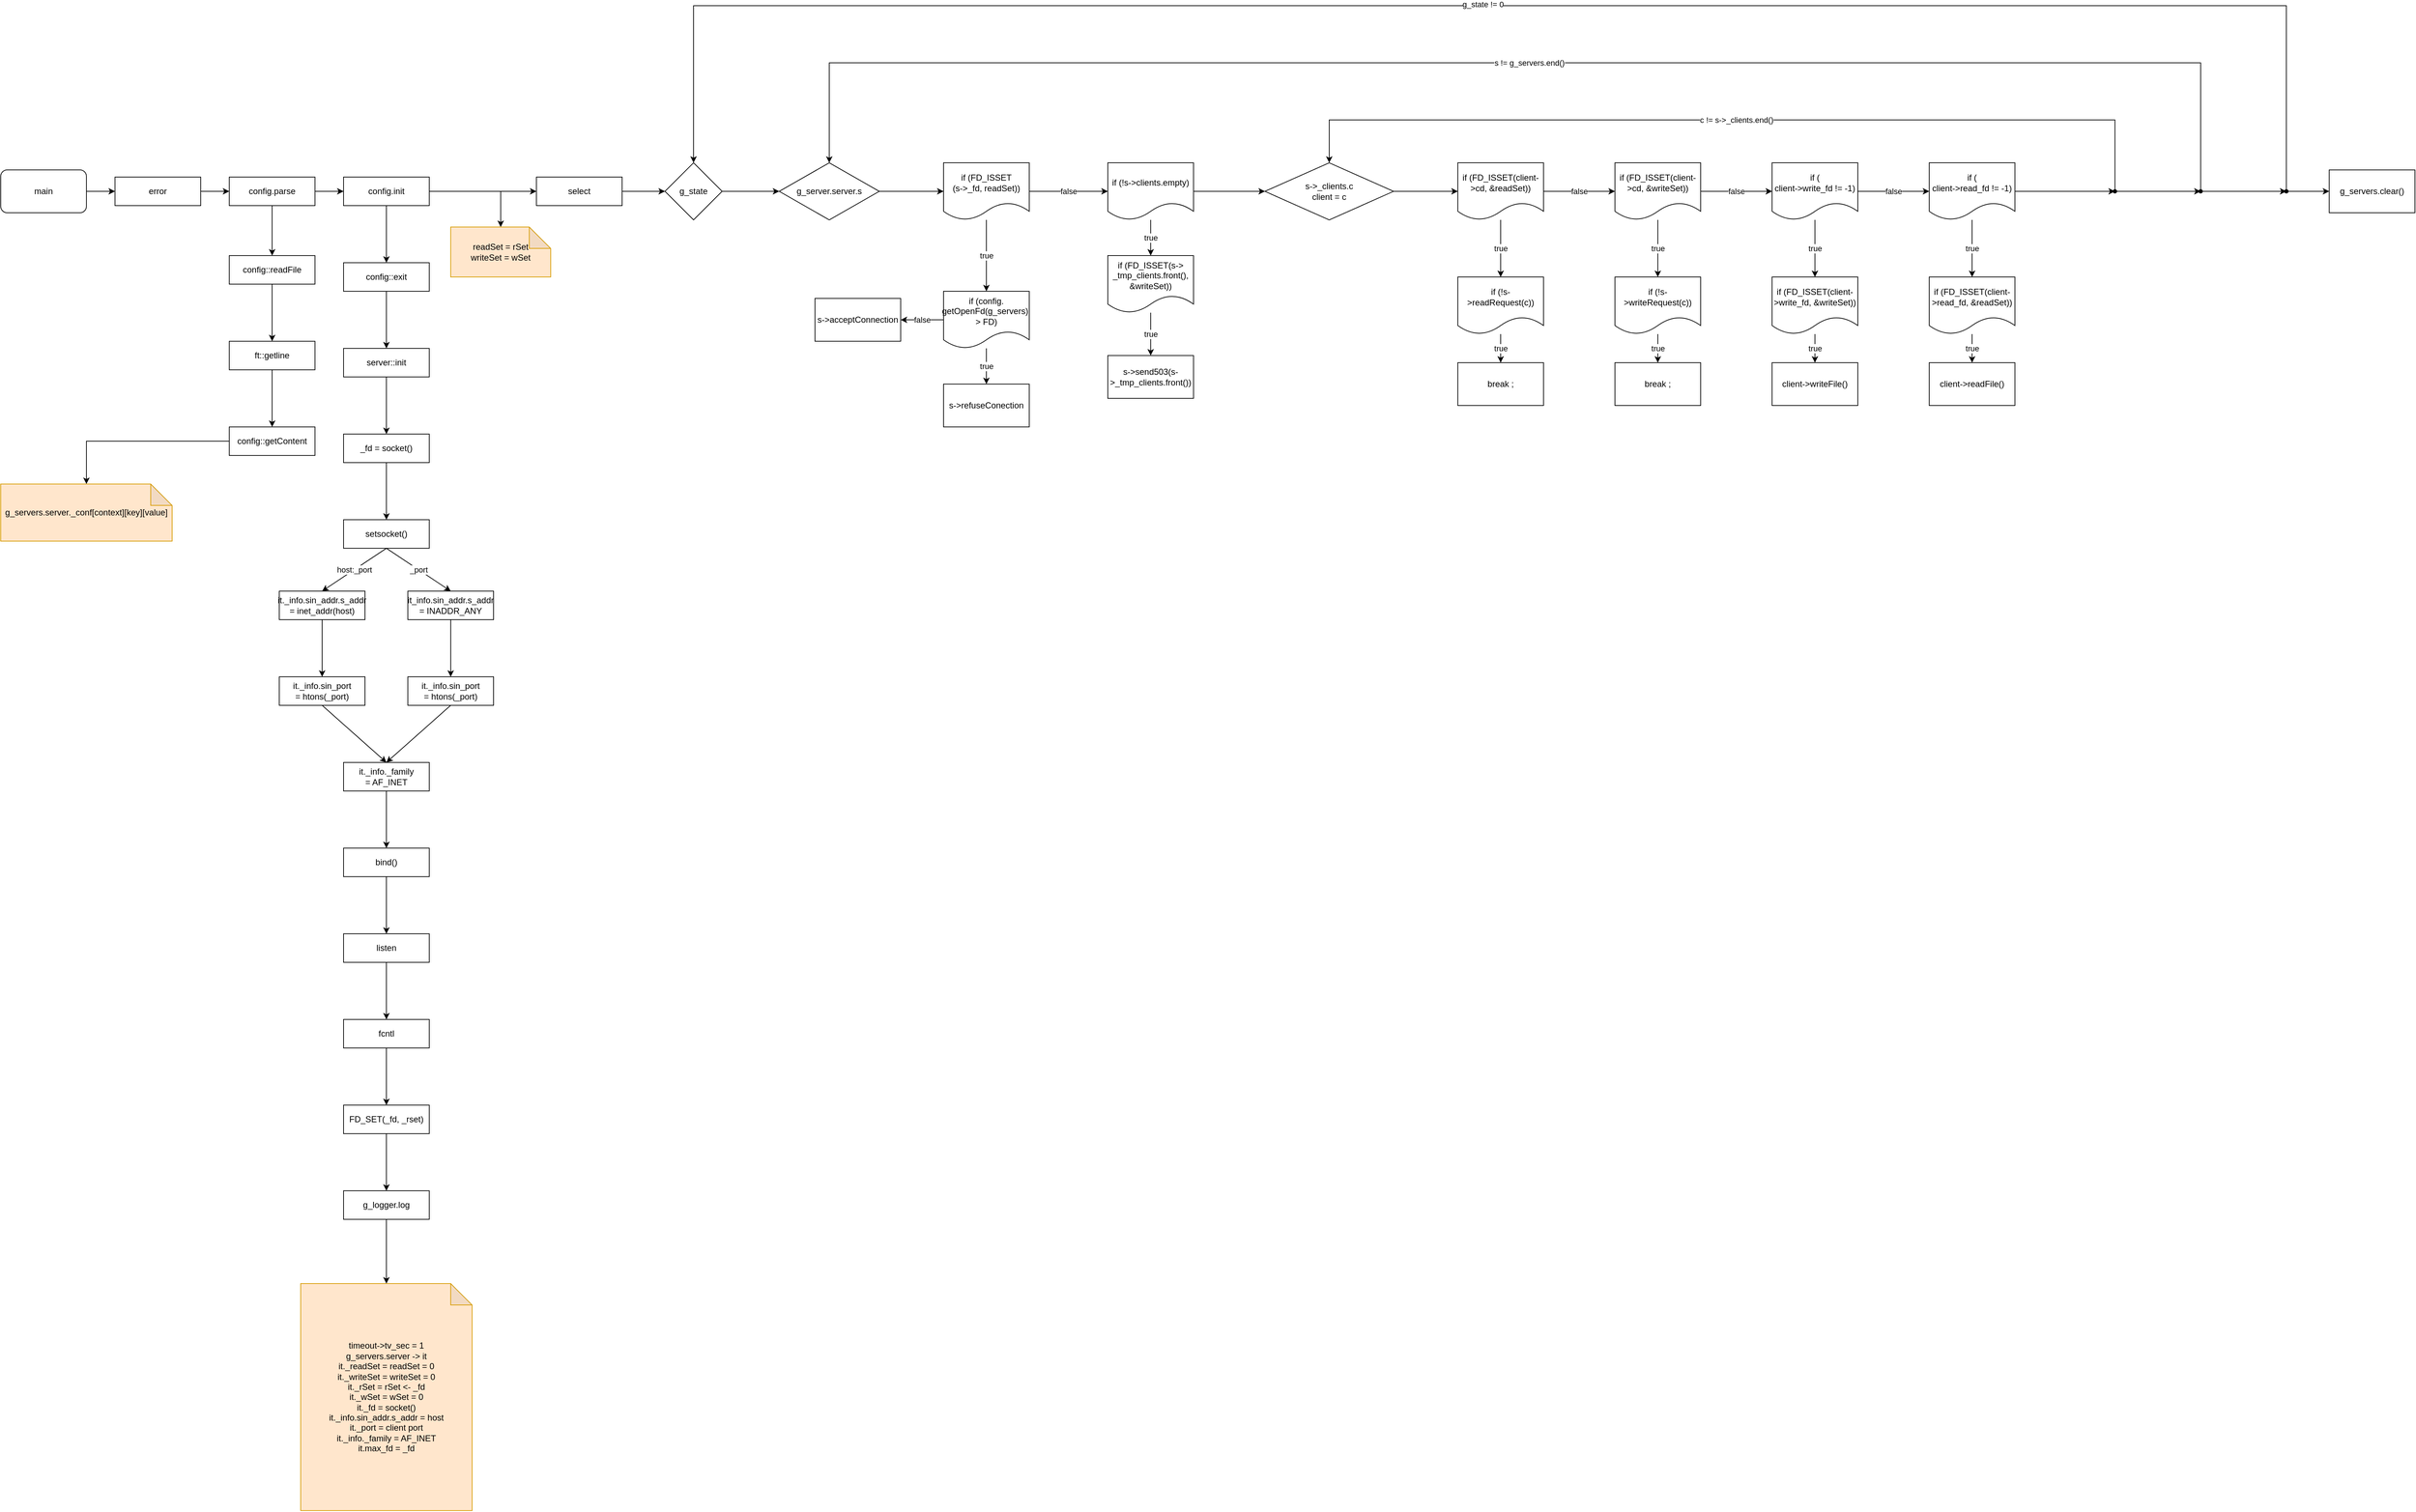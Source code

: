 <mxfile version="14.5.8" type="github">
  <diagram id="C5RBs43oDa-KdzZeNtuy" name="Page-1">
    <mxGraphModel dx="1425" dy="837" grid="1" gridSize="10" guides="1" tooltips="1" connect="1" arrows="1" fold="1" page="1" pageScale="1" pageWidth="10000" pageHeight="10000" math="0" shadow="0">
      <root>
        <mxCell id="WIyWlLk6GJQsqaUBKTNV-0" />
        <mxCell id="WIyWlLk6GJQsqaUBKTNV-1" parent="WIyWlLk6GJQsqaUBKTNV-0" />
        <mxCell id="DyBJ3JbBBXoqkzAA94bN-0" value="" style="edgeStyle=orthogonalEdgeStyle;rounded=0;orthogonalLoop=1;jettySize=auto;html=1;" edge="1" parent="WIyWlLk6GJQsqaUBKTNV-1" source="5pK941UEQAxXF16gNwze-0" target="5pK941UEQAxXF16gNwze-1">
          <mxGeometry relative="1" as="geometry" />
        </mxCell>
        <mxCell id="5pK941UEQAxXF16gNwze-0" value="main" style="rounded=1;whiteSpace=wrap;html=1;" parent="WIyWlLk6GJQsqaUBKTNV-1" vertex="1">
          <mxGeometry x="40" y="350.03" width="120" height="60" as="geometry" />
        </mxCell>
        <mxCell id="DyBJ3JbBBXoqkzAA94bN-2" value="" style="edgeStyle=orthogonalEdgeStyle;rounded=0;orthogonalLoop=1;jettySize=auto;html=1;" edge="1" parent="WIyWlLk6GJQsqaUBKTNV-1" source="5pK941UEQAxXF16gNwze-1" target="DyBJ3JbBBXoqkzAA94bN-1">
          <mxGeometry relative="1" as="geometry" />
        </mxCell>
        <mxCell id="5pK941UEQAxXF16gNwze-1" value="error" style="whiteSpace=wrap;html=1;" parent="WIyWlLk6GJQsqaUBKTNV-1" vertex="1">
          <mxGeometry x="200" y="360.03" width="120" height="40" as="geometry" />
        </mxCell>
        <mxCell id="DyBJ3JbBBXoqkzAA94bN-17" value="" style="edgeStyle=orthogonalEdgeStyle;rounded=0;orthogonalLoop=1;jettySize=auto;html=1;" edge="1" parent="WIyWlLk6GJQsqaUBKTNV-1" source="DyBJ3JbBBXoqkzAA94bN-1" target="DyBJ3JbBBXoqkzAA94bN-16">
          <mxGeometry relative="1" as="geometry" />
        </mxCell>
        <mxCell id="DyBJ3JbBBXoqkzAA94bN-19" value="" style="edgeStyle=orthogonalEdgeStyle;rounded=0;orthogonalLoop=1;jettySize=auto;html=1;" edge="1" parent="WIyWlLk6GJQsqaUBKTNV-1" source="DyBJ3JbBBXoqkzAA94bN-1" target="DyBJ3JbBBXoqkzAA94bN-18">
          <mxGeometry relative="1" as="geometry" />
        </mxCell>
        <mxCell id="DyBJ3JbBBXoqkzAA94bN-1" value="config.parse" style="whiteSpace=wrap;html=1;" vertex="1" parent="WIyWlLk6GJQsqaUBKTNV-1">
          <mxGeometry x="360" y="360.03" width="120" height="40" as="geometry" />
        </mxCell>
        <mxCell id="DyBJ3JbBBXoqkzAA94bN-36" value="" style="edgeStyle=orthogonalEdgeStyle;rounded=0;orthogonalLoop=1;jettySize=auto;html=1;" edge="1" parent="WIyWlLk6GJQsqaUBKTNV-1" source="DyBJ3JbBBXoqkzAA94bN-16" target="DyBJ3JbBBXoqkzAA94bN-35">
          <mxGeometry relative="1" as="geometry" />
        </mxCell>
        <mxCell id="DyBJ3JbBBXoqkzAA94bN-86" value="" style="edgeStyle=orthogonalEdgeStyle;rounded=0;orthogonalLoop=1;jettySize=auto;html=1;" edge="1" parent="WIyWlLk6GJQsqaUBKTNV-1" source="DyBJ3JbBBXoqkzAA94bN-16" target="DyBJ3JbBBXoqkzAA94bN-85">
          <mxGeometry relative="1" as="geometry" />
        </mxCell>
        <mxCell id="DyBJ3JbBBXoqkzAA94bN-89" value="" style="edgeStyle=orthogonalEdgeStyle;rounded=0;orthogonalLoop=1;jettySize=auto;html=1;" edge="1" parent="WIyWlLk6GJQsqaUBKTNV-1" source="DyBJ3JbBBXoqkzAA94bN-16" target="DyBJ3JbBBXoqkzAA94bN-88">
          <mxGeometry relative="1" as="geometry">
            <Array as="points">
              <mxPoint x="740" y="380.03" />
              <mxPoint x="740" y="380.03" />
            </Array>
          </mxGeometry>
        </mxCell>
        <mxCell id="DyBJ3JbBBXoqkzAA94bN-16" value="config.init" style="whiteSpace=wrap;html=1;" vertex="1" parent="WIyWlLk6GJQsqaUBKTNV-1">
          <mxGeometry x="520" y="360.03" width="120" height="40" as="geometry" />
        </mxCell>
        <mxCell id="DyBJ3JbBBXoqkzAA94bN-32" value="" style="edgeStyle=orthogonalEdgeStyle;rounded=0;orthogonalLoop=1;jettySize=auto;html=1;" edge="1" parent="WIyWlLk6GJQsqaUBKTNV-1" source="DyBJ3JbBBXoqkzAA94bN-18" target="DyBJ3JbBBXoqkzAA94bN-31">
          <mxGeometry relative="1" as="geometry" />
        </mxCell>
        <mxCell id="DyBJ3JbBBXoqkzAA94bN-18" value="config::readFile" style="whiteSpace=wrap;html=1;" vertex="1" parent="WIyWlLk6GJQsqaUBKTNV-1">
          <mxGeometry x="360" y="470.03" width="120" height="40" as="geometry" />
        </mxCell>
        <mxCell id="DyBJ3JbBBXoqkzAA94bN-34" value="" style="edgeStyle=orthogonalEdgeStyle;rounded=0;orthogonalLoop=1;jettySize=auto;html=1;" edge="1" parent="WIyWlLk6GJQsqaUBKTNV-1" source="DyBJ3JbBBXoqkzAA94bN-31" target="DyBJ3JbBBXoqkzAA94bN-33">
          <mxGeometry relative="1" as="geometry" />
        </mxCell>
        <mxCell id="DyBJ3JbBBXoqkzAA94bN-31" value="ft::getline" style="whiteSpace=wrap;html=1;" vertex="1" parent="WIyWlLk6GJQsqaUBKTNV-1">
          <mxGeometry x="360" y="590.03" width="120" height="40" as="geometry" />
        </mxCell>
        <mxCell id="DyBJ3JbBBXoqkzAA94bN-44" value="" style="edgeStyle=orthogonalEdgeStyle;rounded=0;orthogonalLoop=1;jettySize=auto;html=1;" edge="1" parent="WIyWlLk6GJQsqaUBKTNV-1" source="DyBJ3JbBBXoqkzAA94bN-33" target="DyBJ3JbBBXoqkzAA94bN-43">
          <mxGeometry relative="1" as="geometry" />
        </mxCell>
        <mxCell id="DyBJ3JbBBXoqkzAA94bN-33" value="config::getContent" style="whiteSpace=wrap;html=1;" vertex="1" parent="WIyWlLk6GJQsqaUBKTNV-1">
          <mxGeometry x="360" y="710.03" width="120" height="40" as="geometry" />
        </mxCell>
        <mxCell id="DyBJ3JbBBXoqkzAA94bN-48" value="" style="edgeStyle=orthogonalEdgeStyle;rounded=0;orthogonalLoop=1;jettySize=auto;html=1;" edge="1" parent="WIyWlLk6GJQsqaUBKTNV-1" source="DyBJ3JbBBXoqkzAA94bN-35" target="DyBJ3JbBBXoqkzAA94bN-47">
          <mxGeometry relative="1" as="geometry" />
        </mxCell>
        <mxCell id="DyBJ3JbBBXoqkzAA94bN-35" value="config::exit" style="whiteSpace=wrap;html=1;" vertex="1" parent="WIyWlLk6GJQsqaUBKTNV-1">
          <mxGeometry x="520" y="480.03" width="120" height="40" as="geometry" />
        </mxCell>
        <mxCell id="DyBJ3JbBBXoqkzAA94bN-43" value="g_servers.server._conf[context][key][value]" style="shape=note;whiteSpace=wrap;html=1;backgroundOutline=1;darkOpacity=0.05;fillColor=#ffe6cc;strokeColor=#d79b00;" vertex="1" parent="WIyWlLk6GJQsqaUBKTNV-1">
          <mxGeometry x="40" y="790.03" width="240" height="80" as="geometry" />
        </mxCell>
        <mxCell id="DyBJ3JbBBXoqkzAA94bN-46" value="timeout-&amp;gt;tv_sec = 1&lt;br&gt;g_servers.server -&amp;gt; it&lt;br&gt;it._readSet = readSet = 0&lt;br&gt;it._writeSet = writeSet = 0&lt;br&gt;it._rSet = rSet &amp;lt;- _fd&lt;br&gt;it._wSet = wSet = 0&lt;br&gt;it._fd = socket()&lt;br&gt;it._info.sin_addr.s_addr = host&lt;br&gt;it._port = client port&lt;br&gt;it._info._family = AF_INET&lt;br&gt;it.max_fd = _fd" style="shape=note;whiteSpace=wrap;html=1;backgroundOutline=1;darkOpacity=0.05;fillColor=#ffe6cc;strokeColor=#d79b00;" vertex="1" parent="WIyWlLk6GJQsqaUBKTNV-1">
          <mxGeometry x="460" y="1910.03" width="240" height="318" as="geometry" />
        </mxCell>
        <mxCell id="DyBJ3JbBBXoqkzAA94bN-50" value="" style="edgeStyle=orthogonalEdgeStyle;rounded=0;orthogonalLoop=1;jettySize=auto;html=1;" edge="1" parent="WIyWlLk6GJQsqaUBKTNV-1" source="DyBJ3JbBBXoqkzAA94bN-47" target="DyBJ3JbBBXoqkzAA94bN-49">
          <mxGeometry relative="1" as="geometry" />
        </mxCell>
        <mxCell id="DyBJ3JbBBXoqkzAA94bN-47" value="server::init" style="whiteSpace=wrap;html=1;" vertex="1" parent="WIyWlLk6GJQsqaUBKTNV-1">
          <mxGeometry x="520" y="600.03" width="120" height="40" as="geometry" />
        </mxCell>
        <mxCell id="DyBJ3JbBBXoqkzAA94bN-52" value="" style="edgeStyle=orthogonalEdgeStyle;rounded=0;orthogonalLoop=1;jettySize=auto;html=1;" edge="1" parent="WIyWlLk6GJQsqaUBKTNV-1" source="DyBJ3JbBBXoqkzAA94bN-49" target="DyBJ3JbBBXoqkzAA94bN-51">
          <mxGeometry relative="1" as="geometry" />
        </mxCell>
        <mxCell id="DyBJ3JbBBXoqkzAA94bN-49" value="_fd = socket()" style="whiteSpace=wrap;html=1;" vertex="1" parent="WIyWlLk6GJQsqaUBKTNV-1">
          <mxGeometry x="520" y="720.03" width="120" height="40" as="geometry" />
        </mxCell>
        <mxCell id="DyBJ3JbBBXoqkzAA94bN-51" value="setsocket()" style="whiteSpace=wrap;html=1;" vertex="1" parent="WIyWlLk6GJQsqaUBKTNV-1">
          <mxGeometry x="520" y="840.03" width="120" height="40" as="geometry" />
        </mxCell>
        <mxCell id="DyBJ3JbBBXoqkzAA94bN-65" value="" style="edgeStyle=orthogonalEdgeStyle;rounded=0;orthogonalLoop=1;jettySize=auto;html=1;" edge="1" parent="WIyWlLk6GJQsqaUBKTNV-1" source="DyBJ3JbBBXoqkzAA94bN-54" target="DyBJ3JbBBXoqkzAA94bN-64">
          <mxGeometry relative="1" as="geometry" />
        </mxCell>
        <mxCell id="DyBJ3JbBBXoqkzAA94bN-54" value="it._info.sin_addr.s_addr&lt;br&gt;= inet_addr(host)" style="whiteSpace=wrap;html=1;" vertex="1" parent="WIyWlLk6GJQsqaUBKTNV-1">
          <mxGeometry x="430" y="940.03" width="120" height="40" as="geometry" />
        </mxCell>
        <mxCell id="DyBJ3JbBBXoqkzAA94bN-67" value="" style="edgeStyle=orthogonalEdgeStyle;rounded=0;orthogonalLoop=1;jettySize=auto;html=1;" edge="1" parent="WIyWlLk6GJQsqaUBKTNV-1" source="DyBJ3JbBBXoqkzAA94bN-58" target="DyBJ3JbBBXoqkzAA94bN-66">
          <mxGeometry relative="1" as="geometry" />
        </mxCell>
        <mxCell id="DyBJ3JbBBXoqkzAA94bN-58" value="it_info.sin_addr.s_addr&lt;br&gt;= INADDR_ANY" style="whiteSpace=wrap;html=1;" vertex="1" parent="WIyWlLk6GJQsqaUBKTNV-1">
          <mxGeometry x="610" y="940.03" width="120" height="40" as="geometry" />
        </mxCell>
        <mxCell id="DyBJ3JbBBXoqkzAA94bN-59" value="" style="endArrow=classic;html=1;entryX=0.5;entryY=0;entryDx=0;entryDy=0;" edge="1" parent="WIyWlLk6GJQsqaUBKTNV-1" target="DyBJ3JbBBXoqkzAA94bN-54">
          <mxGeometry relative="1" as="geometry">
            <mxPoint x="580" y="880.03" as="sourcePoint" />
            <mxPoint x="480" y="780.03" as="targetPoint" />
          </mxGeometry>
        </mxCell>
        <mxCell id="DyBJ3JbBBXoqkzAA94bN-60" value="host:_port" style="edgeLabel;resizable=0;html=1;align=center;verticalAlign=middle;" connectable="0" vertex="1" parent="DyBJ3JbBBXoqkzAA94bN-59">
          <mxGeometry relative="1" as="geometry" />
        </mxCell>
        <mxCell id="DyBJ3JbBBXoqkzAA94bN-61" value="" style="endArrow=classic;html=1;exitX=0.5;exitY=1;exitDx=0;exitDy=0;entryX=0.5;entryY=0;entryDx=0;entryDy=0;" edge="1" parent="WIyWlLk6GJQsqaUBKTNV-1" source="DyBJ3JbBBXoqkzAA94bN-51" target="DyBJ3JbBBXoqkzAA94bN-58">
          <mxGeometry relative="1" as="geometry">
            <mxPoint x="390" y="790.03" as="sourcePoint" />
            <mxPoint x="490" y="790.03" as="targetPoint" />
          </mxGeometry>
        </mxCell>
        <mxCell id="DyBJ3JbBBXoqkzAA94bN-62" value="_port" style="edgeLabel;resizable=0;html=1;align=center;verticalAlign=middle;" connectable="0" vertex="1" parent="DyBJ3JbBBXoqkzAA94bN-61">
          <mxGeometry relative="1" as="geometry" />
        </mxCell>
        <mxCell id="DyBJ3JbBBXoqkzAA94bN-64" value="it._info.sin_port&lt;br&gt;= htons(_port)" style="whiteSpace=wrap;html=1;" vertex="1" parent="WIyWlLk6GJQsqaUBKTNV-1">
          <mxGeometry x="430" y="1060.03" width="120" height="40" as="geometry" />
        </mxCell>
        <mxCell id="DyBJ3JbBBXoqkzAA94bN-66" value="it._info.sin_port&lt;br&gt;= htons(_port)" style="whiteSpace=wrap;html=1;" vertex="1" parent="WIyWlLk6GJQsqaUBKTNV-1">
          <mxGeometry x="610" y="1060.03" width="120" height="40" as="geometry" />
        </mxCell>
        <mxCell id="DyBJ3JbBBXoqkzAA94bN-74" value="" style="edgeStyle=orthogonalEdgeStyle;rounded=0;orthogonalLoop=1;jettySize=auto;html=1;" edge="1" parent="WIyWlLk6GJQsqaUBKTNV-1" source="DyBJ3JbBBXoqkzAA94bN-69" target="DyBJ3JbBBXoqkzAA94bN-73">
          <mxGeometry relative="1" as="geometry" />
        </mxCell>
        <mxCell id="DyBJ3JbBBXoqkzAA94bN-69" value="it._info._family&lt;br&gt;= AF_INET" style="whiteSpace=wrap;html=1;" vertex="1" parent="WIyWlLk6GJQsqaUBKTNV-1">
          <mxGeometry x="520" y="1180.03" width="120" height="40" as="geometry" />
        </mxCell>
        <mxCell id="DyBJ3JbBBXoqkzAA94bN-71" value="" style="endArrow=classic;html=1;exitX=0.5;exitY=1;exitDx=0;exitDy=0;" edge="1" parent="WIyWlLk6GJQsqaUBKTNV-1" source="DyBJ3JbBBXoqkzAA94bN-66" target="DyBJ3JbBBXoqkzAA94bN-69">
          <mxGeometry width="50" height="50" relative="1" as="geometry">
            <mxPoint x="410" y="890.03" as="sourcePoint" />
            <mxPoint x="460" y="840.03" as="targetPoint" />
            <Array as="points">
              <mxPoint x="580" y="1180.03" />
            </Array>
          </mxGeometry>
        </mxCell>
        <mxCell id="DyBJ3JbBBXoqkzAA94bN-72" value="" style="endArrow=classic;html=1;exitX=0.5;exitY=1;exitDx=0;exitDy=0;entryX=0.5;entryY=0;entryDx=0;entryDy=0;" edge="1" parent="WIyWlLk6GJQsqaUBKTNV-1" source="DyBJ3JbBBXoqkzAA94bN-64" target="DyBJ3JbBBXoqkzAA94bN-69">
          <mxGeometry width="50" height="50" relative="1" as="geometry">
            <mxPoint x="420" y="900.03" as="sourcePoint" />
            <mxPoint x="470" y="850.03" as="targetPoint" />
          </mxGeometry>
        </mxCell>
        <mxCell id="DyBJ3JbBBXoqkzAA94bN-76" value="" style="edgeStyle=orthogonalEdgeStyle;rounded=0;orthogonalLoop=1;jettySize=auto;html=1;" edge="1" parent="WIyWlLk6GJQsqaUBKTNV-1" source="DyBJ3JbBBXoqkzAA94bN-73" target="DyBJ3JbBBXoqkzAA94bN-75">
          <mxGeometry relative="1" as="geometry" />
        </mxCell>
        <mxCell id="DyBJ3JbBBXoqkzAA94bN-73" value="bind()" style="whiteSpace=wrap;html=1;" vertex="1" parent="WIyWlLk6GJQsqaUBKTNV-1">
          <mxGeometry x="520" y="1300.03" width="120" height="40" as="geometry" />
        </mxCell>
        <mxCell id="DyBJ3JbBBXoqkzAA94bN-78" value="" style="edgeStyle=orthogonalEdgeStyle;rounded=0;orthogonalLoop=1;jettySize=auto;html=1;" edge="1" parent="WIyWlLk6GJQsqaUBKTNV-1" source="DyBJ3JbBBXoqkzAA94bN-75" target="DyBJ3JbBBXoqkzAA94bN-77">
          <mxGeometry relative="1" as="geometry" />
        </mxCell>
        <mxCell id="DyBJ3JbBBXoqkzAA94bN-75" value="listen" style="whiteSpace=wrap;html=1;" vertex="1" parent="WIyWlLk6GJQsqaUBKTNV-1">
          <mxGeometry x="520" y="1420.03" width="120" height="40" as="geometry" />
        </mxCell>
        <mxCell id="DyBJ3JbBBXoqkzAA94bN-80" value="" style="edgeStyle=orthogonalEdgeStyle;rounded=0;orthogonalLoop=1;jettySize=auto;html=1;" edge="1" parent="WIyWlLk6GJQsqaUBKTNV-1" source="DyBJ3JbBBXoqkzAA94bN-77" target="DyBJ3JbBBXoqkzAA94bN-79">
          <mxGeometry relative="1" as="geometry" />
        </mxCell>
        <mxCell id="DyBJ3JbBBXoqkzAA94bN-77" value="fcntl" style="whiteSpace=wrap;html=1;" vertex="1" parent="WIyWlLk6GJQsqaUBKTNV-1">
          <mxGeometry x="520" y="1540.03" width="120" height="40" as="geometry" />
        </mxCell>
        <mxCell id="DyBJ3JbBBXoqkzAA94bN-82" value="" style="edgeStyle=orthogonalEdgeStyle;rounded=0;orthogonalLoop=1;jettySize=auto;html=1;" edge="1" parent="WIyWlLk6GJQsqaUBKTNV-1" source="DyBJ3JbBBXoqkzAA94bN-79" target="DyBJ3JbBBXoqkzAA94bN-81">
          <mxGeometry relative="1" as="geometry" />
        </mxCell>
        <mxCell id="DyBJ3JbBBXoqkzAA94bN-79" value="FD_SET(_fd, _rset)" style="whiteSpace=wrap;html=1;" vertex="1" parent="WIyWlLk6GJQsqaUBKTNV-1">
          <mxGeometry x="520" y="1660.03" width="120" height="40" as="geometry" />
        </mxCell>
        <mxCell id="DyBJ3JbBBXoqkzAA94bN-83" style="edgeStyle=orthogonalEdgeStyle;rounded=0;orthogonalLoop=1;jettySize=auto;html=1;" edge="1" parent="WIyWlLk6GJQsqaUBKTNV-1" source="DyBJ3JbBBXoqkzAA94bN-81">
          <mxGeometry relative="1" as="geometry">
            <mxPoint x="580" y="1910.03" as="targetPoint" />
          </mxGeometry>
        </mxCell>
        <mxCell id="DyBJ3JbBBXoqkzAA94bN-81" value="g_logger.log" style="whiteSpace=wrap;html=1;" vertex="1" parent="WIyWlLk6GJQsqaUBKTNV-1">
          <mxGeometry x="520" y="1780.03" width="120" height="40" as="geometry" />
        </mxCell>
        <mxCell id="DyBJ3JbBBXoqkzAA94bN-85" value="readSet = rSet&lt;br&gt;writeSet = wSet&lt;br&gt;" style="shape=note;whiteSpace=wrap;html=1;backgroundOutline=1;darkOpacity=0.05;fillColor=#ffe6cc;strokeColor=#d79b00;" vertex="1" parent="WIyWlLk6GJQsqaUBKTNV-1">
          <mxGeometry x="670" y="430.03" width="140" height="70" as="geometry" />
        </mxCell>
        <mxCell id="DyBJ3JbBBXoqkzAA94bN-94" value="" style="edgeStyle=orthogonalEdgeStyle;rounded=0;orthogonalLoop=1;jettySize=auto;html=1;" edge="1" parent="WIyWlLk6GJQsqaUBKTNV-1" source="DyBJ3JbBBXoqkzAA94bN-88" target="DyBJ3JbBBXoqkzAA94bN-93">
          <mxGeometry relative="1" as="geometry" />
        </mxCell>
        <mxCell id="DyBJ3JbBBXoqkzAA94bN-88" value="select" style="whiteSpace=wrap;html=1;" vertex="1" parent="WIyWlLk6GJQsqaUBKTNV-1">
          <mxGeometry x="790" y="360.03" width="120" height="40" as="geometry" />
        </mxCell>
        <mxCell id="DyBJ3JbBBXoqkzAA94bN-98" value="" style="edgeStyle=orthogonalEdgeStyle;rounded=0;orthogonalLoop=1;jettySize=auto;html=1;" edge="1" parent="WIyWlLk6GJQsqaUBKTNV-1" source="DyBJ3JbBBXoqkzAA94bN-93" target="DyBJ3JbBBXoqkzAA94bN-97">
          <mxGeometry relative="1" as="geometry" />
        </mxCell>
        <mxCell id="DyBJ3JbBBXoqkzAA94bN-93" value="g_state" style="rhombus;whiteSpace=wrap;html=1;" vertex="1" parent="WIyWlLk6GJQsqaUBKTNV-1">
          <mxGeometry x="970" y="340.03" width="80" height="80" as="geometry" />
        </mxCell>
        <mxCell id="DyBJ3JbBBXoqkzAA94bN-102" style="edgeStyle=orthogonalEdgeStyle;rounded=0;orthogonalLoop=1;jettySize=auto;html=1;" edge="1" parent="WIyWlLk6GJQsqaUBKTNV-1" source="DyBJ3JbBBXoqkzAA94bN-97" target="DyBJ3JbBBXoqkzAA94bN-101">
          <mxGeometry relative="1" as="geometry" />
        </mxCell>
        <mxCell id="DyBJ3JbBBXoqkzAA94bN-97" value="g_server.server.s" style="rhombus;whiteSpace=wrap;html=1;" vertex="1" parent="WIyWlLk6GJQsqaUBKTNV-1">
          <mxGeometry x="1130" y="340.03" width="140" height="80" as="geometry" />
        </mxCell>
        <mxCell id="DyBJ3JbBBXoqkzAA94bN-101" value="if (FD_ISSET&lt;br&gt;(s-&amp;gt;_fd, readSet))" style="shape=document;whiteSpace=wrap;html=1;boundedLbl=1;" vertex="1" parent="WIyWlLk6GJQsqaUBKTNV-1">
          <mxGeometry x="1360" y="340.03" width="120" height="80" as="geometry" />
        </mxCell>
        <mxCell id="DyBJ3JbBBXoqkzAA94bN-106" value="if (config.&lt;br&gt;getOpenFd(g_servers)&amp;nbsp;&lt;br&gt;&amp;gt; FD)" style="shape=document;whiteSpace=wrap;html=1;boundedLbl=1;" vertex="1" parent="WIyWlLk6GJQsqaUBKTNV-1">
          <mxGeometry x="1360" y="520.03" width="120" height="80" as="geometry" />
        </mxCell>
        <mxCell id="DyBJ3JbBBXoqkzAA94bN-107" value="" style="endArrow=classic;html=1;" edge="1" parent="WIyWlLk6GJQsqaUBKTNV-1" source="DyBJ3JbBBXoqkzAA94bN-106" target="DyBJ3JbBBXoqkzAA94bN-112">
          <mxGeometry relative="1" as="geometry">
            <mxPoint x="1419.66" y="619.55" as="sourcePoint" />
            <mxPoint x="1420" y="670.03" as="targetPoint" />
          </mxGeometry>
        </mxCell>
        <mxCell id="DyBJ3JbBBXoqkzAA94bN-108" value="true" style="edgeLabel;resizable=0;html=1;align=center;verticalAlign=middle;" connectable="0" vertex="1" parent="DyBJ3JbBBXoqkzAA94bN-107">
          <mxGeometry relative="1" as="geometry" />
        </mxCell>
        <mxCell id="DyBJ3JbBBXoqkzAA94bN-110" value="" style="endArrow=classic;html=1;" edge="1" parent="WIyWlLk6GJQsqaUBKTNV-1" source="DyBJ3JbBBXoqkzAA94bN-101" target="DyBJ3JbBBXoqkzAA94bN-106">
          <mxGeometry relative="1" as="geometry">
            <mxPoint x="1240" y="460.03" as="sourcePoint" />
            <mxPoint x="1240" y="550.03" as="targetPoint" />
          </mxGeometry>
        </mxCell>
        <mxCell id="DyBJ3JbBBXoqkzAA94bN-111" value="true" style="edgeLabel;resizable=0;html=1;align=center;verticalAlign=middle;" connectable="0" vertex="1" parent="DyBJ3JbBBXoqkzAA94bN-110">
          <mxGeometry relative="1" as="geometry" />
        </mxCell>
        <mxCell id="DyBJ3JbBBXoqkzAA94bN-112" value="s-&amp;gt;refuseConection" style="rounded=0;whiteSpace=wrap;html=1;" vertex="1" parent="WIyWlLk6GJQsqaUBKTNV-1">
          <mxGeometry x="1360" y="650.03" width="120" height="60" as="geometry" />
        </mxCell>
        <mxCell id="DyBJ3JbBBXoqkzAA94bN-116" value="" style="endArrow=classic;html=1;" edge="1" parent="WIyWlLk6GJQsqaUBKTNV-1" source="DyBJ3JbBBXoqkzAA94bN-106" target="DyBJ3JbBBXoqkzAA94bN-118">
          <mxGeometry relative="1" as="geometry">
            <mxPoint x="1480" y="560.03" as="sourcePoint" />
            <mxPoint x="1557" y="560.03" as="targetPoint" />
          </mxGeometry>
        </mxCell>
        <mxCell id="DyBJ3JbBBXoqkzAA94bN-117" value="false" style="edgeLabel;resizable=0;html=1;align=center;verticalAlign=middle;" connectable="0" vertex="1" parent="DyBJ3JbBBXoqkzAA94bN-116">
          <mxGeometry relative="1" as="geometry" />
        </mxCell>
        <mxCell id="DyBJ3JbBBXoqkzAA94bN-140" value="" style="edgeStyle=orthogonalEdgeStyle;rounded=0;orthogonalLoop=1;jettySize=auto;html=1;" edge="1" parent="WIyWlLk6GJQsqaUBKTNV-1" source="DyBJ3JbBBXoqkzAA94bN-119" target="DyBJ3JbBBXoqkzAA94bN-139">
          <mxGeometry relative="1" as="geometry" />
        </mxCell>
        <mxCell id="DyBJ3JbBBXoqkzAA94bN-119" value="if (!s-&amp;gt;clients.empty)" style="shape=document;whiteSpace=wrap;html=1;boundedLbl=1;" vertex="1" parent="WIyWlLk6GJQsqaUBKTNV-1">
          <mxGeometry x="1590" y="340.03" width="120" height="80" as="geometry" />
        </mxCell>
        <mxCell id="DyBJ3JbBBXoqkzAA94bN-123" value="false" style="endArrow=classic;html=1;" edge="1" parent="WIyWlLk6GJQsqaUBKTNV-1" source="DyBJ3JbBBXoqkzAA94bN-101" target="DyBJ3JbBBXoqkzAA94bN-119">
          <mxGeometry relative="1" as="geometry">
            <mxPoint x="1450" y="500.03" as="sourcePoint" />
            <mxPoint x="1550" y="500.03" as="targetPoint" />
          </mxGeometry>
        </mxCell>
        <mxCell id="DyBJ3JbBBXoqkzAA94bN-118" value="s-&amp;gt;acceptConnection" style="rounded=0;whiteSpace=wrap;html=1;" vertex="1" parent="WIyWlLk6GJQsqaUBKTNV-1">
          <mxGeometry x="1180" y="530.03" width="120" height="60" as="geometry" />
        </mxCell>
        <mxCell id="DyBJ3JbBBXoqkzAA94bN-129" value="" style="endArrow=classic;html=1;" edge="1" parent="WIyWlLk6GJQsqaUBKTNV-1" source="DyBJ3JbBBXoqkzAA94bN-119" target="DyBJ3JbBBXoqkzAA94bN-131">
          <mxGeometry relative="1" as="geometry">
            <mxPoint x="1670" y="470.03" as="sourcePoint" />
            <mxPoint x="1770" y="470.03" as="targetPoint" />
          </mxGeometry>
        </mxCell>
        <mxCell id="DyBJ3JbBBXoqkzAA94bN-130" value="true" style="edgeLabel;resizable=0;html=1;align=center;verticalAlign=middle;" connectable="0" vertex="1" parent="DyBJ3JbBBXoqkzAA94bN-129">
          <mxGeometry relative="1" as="geometry" />
        </mxCell>
        <mxCell id="DyBJ3JbBBXoqkzAA94bN-131" value="if (FD_ISSET(s-&amp;gt;&lt;br&gt;_tmp_clients.front(), &amp;amp;writeSet))" style="shape=document;whiteSpace=wrap;html=1;boundedLbl=1;" vertex="1" parent="WIyWlLk6GJQsqaUBKTNV-1">
          <mxGeometry x="1590" y="470.03" width="120" height="80" as="geometry" />
        </mxCell>
        <mxCell id="DyBJ3JbBBXoqkzAA94bN-136" value="" style="endArrow=classic;html=1;" edge="1" parent="WIyWlLk6GJQsqaUBKTNV-1" source="DyBJ3JbBBXoqkzAA94bN-131" target="DyBJ3JbBBXoqkzAA94bN-138">
          <mxGeometry relative="1" as="geometry">
            <mxPoint x="1670" y="590.03" as="sourcePoint" />
            <mxPoint x="1650" y="620.03" as="targetPoint" />
          </mxGeometry>
        </mxCell>
        <mxCell id="DyBJ3JbBBXoqkzAA94bN-137" value="true" style="edgeLabel;resizable=0;html=1;align=center;verticalAlign=middle;" connectable="0" vertex="1" parent="DyBJ3JbBBXoqkzAA94bN-136">
          <mxGeometry relative="1" as="geometry" />
        </mxCell>
        <mxCell id="DyBJ3JbBBXoqkzAA94bN-138" value="s-&amp;gt;send503(s-&amp;gt;_tmp_clients.front())" style="rounded=0;whiteSpace=wrap;html=1;" vertex="1" parent="WIyWlLk6GJQsqaUBKTNV-1">
          <mxGeometry x="1590" y="610.03" width="120" height="60" as="geometry" />
        </mxCell>
        <mxCell id="DyBJ3JbBBXoqkzAA94bN-144" value="" style="edgeStyle=orthogonalEdgeStyle;rounded=0;orthogonalLoop=1;jettySize=auto;html=1;" edge="1" parent="WIyWlLk6GJQsqaUBKTNV-1" source="DyBJ3JbBBXoqkzAA94bN-139" target="DyBJ3JbBBXoqkzAA94bN-143">
          <mxGeometry relative="1" as="geometry" />
        </mxCell>
        <mxCell id="DyBJ3JbBBXoqkzAA94bN-191" value="s != g_servers.end()" style="edgeStyle=orthogonalEdgeStyle;rounded=0;orthogonalLoop=1;jettySize=auto;html=1;entryX=0.5;entryY=0;entryDx=0;entryDy=0;" edge="1" parent="WIyWlLk6GJQsqaUBKTNV-1" source="DyBJ3JbBBXoqkzAA94bN-192" target="DyBJ3JbBBXoqkzAA94bN-97">
          <mxGeometry relative="1" as="geometry">
            <mxPoint x="1260" y="330.03" as="targetPoint" />
            <mxPoint x="1900" y="200" as="sourcePoint" />
            <Array as="points">
              <mxPoint x="3120" y="200" />
              <mxPoint x="1200" y="200" />
            </Array>
          </mxGeometry>
        </mxCell>
        <mxCell id="DyBJ3JbBBXoqkzAA94bN-139" value="s-&amp;gt;_clients.c&lt;br&gt;client = c" style="rhombus;whiteSpace=wrap;html=1;" vertex="1" parent="WIyWlLk6GJQsqaUBKTNV-1">
          <mxGeometry x="1810" y="340.03" width="180" height="80" as="geometry" />
        </mxCell>
        <mxCell id="DyBJ3JbBBXoqkzAA94bN-143" value="&lt;span&gt;if (FD_ISSET(client-&amp;gt;cd&lt;/span&gt;&lt;span&gt;, &amp;amp;readSet))&lt;/span&gt;" style="shape=document;whiteSpace=wrap;html=1;boundedLbl=1;" vertex="1" parent="WIyWlLk6GJQsqaUBKTNV-1">
          <mxGeometry x="2080" y="340.03" width="120" height="80" as="geometry" />
        </mxCell>
        <mxCell id="DyBJ3JbBBXoqkzAA94bN-150" value="if (!s-&amp;gt;readRequest(c))" style="shape=document;whiteSpace=wrap;html=1;boundedLbl=1;" vertex="1" parent="WIyWlLk6GJQsqaUBKTNV-1">
          <mxGeometry x="2080" y="500.03" width="120" height="80" as="geometry" />
        </mxCell>
        <mxCell id="DyBJ3JbBBXoqkzAA94bN-152" value="" style="endArrow=classic;html=1;" edge="1" parent="WIyWlLk6GJQsqaUBKTNV-1" source="DyBJ3JbBBXoqkzAA94bN-143" target="DyBJ3JbBBXoqkzAA94bN-150">
          <mxGeometry relative="1" as="geometry">
            <mxPoint x="1660" y="430.03" as="sourcePoint" />
            <mxPoint x="1660" y="480.03" as="targetPoint" />
          </mxGeometry>
        </mxCell>
        <mxCell id="DyBJ3JbBBXoqkzAA94bN-153" value="true" style="edgeLabel;resizable=0;html=1;align=center;verticalAlign=middle;" connectable="0" vertex="1" parent="DyBJ3JbBBXoqkzAA94bN-152">
          <mxGeometry relative="1" as="geometry" />
        </mxCell>
        <mxCell id="DyBJ3JbBBXoqkzAA94bN-154" value="" style="endArrow=classic;html=1;" edge="1" parent="WIyWlLk6GJQsqaUBKTNV-1" source="DyBJ3JbBBXoqkzAA94bN-150" target="DyBJ3JbBBXoqkzAA94bN-156">
          <mxGeometry relative="1" as="geometry">
            <mxPoint x="2130" y="600.03" as="sourcePoint" />
            <mxPoint x="2137" y="650.03" as="targetPoint" />
          </mxGeometry>
        </mxCell>
        <mxCell id="DyBJ3JbBBXoqkzAA94bN-155" value="true" style="edgeLabel;resizable=0;html=1;align=center;verticalAlign=middle;" connectable="0" vertex="1" parent="DyBJ3JbBBXoqkzAA94bN-154">
          <mxGeometry relative="1" as="geometry" />
        </mxCell>
        <mxCell id="DyBJ3JbBBXoqkzAA94bN-156" value="break ;" style="rounded=0;whiteSpace=wrap;html=1;" vertex="1" parent="WIyWlLk6GJQsqaUBKTNV-1">
          <mxGeometry x="2080" y="620.03" width="120" height="60" as="geometry" />
        </mxCell>
        <mxCell id="DyBJ3JbBBXoqkzAA94bN-158" value="false" style="endArrow=classic;html=1;" edge="1" parent="WIyWlLk6GJQsqaUBKTNV-1" source="DyBJ3JbBBXoqkzAA94bN-143" target="DyBJ3JbBBXoqkzAA94bN-159">
          <mxGeometry relative="1" as="geometry">
            <mxPoint x="1490" y="390.03" as="sourcePoint" />
            <mxPoint x="2290" y="381.03" as="targetPoint" />
          </mxGeometry>
        </mxCell>
        <mxCell id="DyBJ3JbBBXoqkzAA94bN-159" value="&lt;span&gt;if (FD_ISSET(client-&amp;gt;cd&lt;/span&gt;&lt;span&gt;, &amp;amp;writeSet))&lt;/span&gt;" style="shape=document;whiteSpace=wrap;html=1;boundedLbl=1;" vertex="1" parent="WIyWlLk6GJQsqaUBKTNV-1">
          <mxGeometry x="2300" y="340.03" width="120" height="80" as="geometry" />
        </mxCell>
        <mxCell id="DyBJ3JbBBXoqkzAA94bN-160" value="if (!s-&amp;gt;writeRequest(c))" style="shape=document;whiteSpace=wrap;html=1;boundedLbl=1;" vertex="1" parent="WIyWlLk6GJQsqaUBKTNV-1">
          <mxGeometry x="2300" y="500.03" width="120" height="80" as="geometry" />
        </mxCell>
        <mxCell id="DyBJ3JbBBXoqkzAA94bN-161" value="" style="endArrow=classic;html=1;" edge="1" parent="WIyWlLk6GJQsqaUBKTNV-1" source="DyBJ3JbBBXoqkzAA94bN-159" target="DyBJ3JbBBXoqkzAA94bN-160">
          <mxGeometry relative="1" as="geometry">
            <mxPoint x="1880" y="430.03" as="sourcePoint" />
            <mxPoint x="1880" y="480.03" as="targetPoint" />
          </mxGeometry>
        </mxCell>
        <mxCell id="DyBJ3JbBBXoqkzAA94bN-162" value="true" style="edgeLabel;resizable=0;html=1;align=center;verticalAlign=middle;" connectable="0" vertex="1" parent="DyBJ3JbBBXoqkzAA94bN-161">
          <mxGeometry relative="1" as="geometry" />
        </mxCell>
        <mxCell id="DyBJ3JbBBXoqkzAA94bN-163" value="" style="endArrow=classic;html=1;" edge="1" parent="WIyWlLk6GJQsqaUBKTNV-1" source="DyBJ3JbBBXoqkzAA94bN-160" target="DyBJ3JbBBXoqkzAA94bN-165">
          <mxGeometry relative="1" as="geometry">
            <mxPoint x="2350" y="600.03" as="sourcePoint" />
            <mxPoint x="2357" y="650.03" as="targetPoint" />
          </mxGeometry>
        </mxCell>
        <mxCell id="DyBJ3JbBBXoqkzAA94bN-164" value="true" style="edgeLabel;resizable=0;html=1;align=center;verticalAlign=middle;" connectable="0" vertex="1" parent="DyBJ3JbBBXoqkzAA94bN-163">
          <mxGeometry relative="1" as="geometry" />
        </mxCell>
        <mxCell id="DyBJ3JbBBXoqkzAA94bN-165" value="break ;" style="rounded=0;whiteSpace=wrap;html=1;" vertex="1" parent="WIyWlLk6GJQsqaUBKTNV-1">
          <mxGeometry x="2300" y="620.03" width="120" height="60" as="geometry" />
        </mxCell>
        <mxCell id="DyBJ3JbBBXoqkzAA94bN-166" value="false" style="endArrow=classic;html=1;" edge="1" parent="WIyWlLk6GJQsqaUBKTNV-1" source="DyBJ3JbBBXoqkzAA94bN-159" target="DyBJ3JbBBXoqkzAA94bN-168">
          <mxGeometry relative="1" as="geometry">
            <mxPoint x="1710" y="390.03" as="sourcePoint" />
            <mxPoint x="2510" y="381.03" as="targetPoint" />
          </mxGeometry>
        </mxCell>
        <mxCell id="DyBJ3JbBBXoqkzAA94bN-168" value="&lt;span&gt;if (&lt;br&gt;client-&amp;gt;write_fd != -1&lt;/span&gt;&lt;span&gt;)&lt;/span&gt;" style="shape=document;whiteSpace=wrap;html=1;boundedLbl=1;" vertex="1" parent="WIyWlLk6GJQsqaUBKTNV-1">
          <mxGeometry x="2520" y="340.03" width="120" height="80" as="geometry" />
        </mxCell>
        <mxCell id="DyBJ3JbBBXoqkzAA94bN-169" value="if (FD_ISSET(client-&amp;gt;write_fd, &amp;amp;writeSet))" style="shape=document;whiteSpace=wrap;html=1;boundedLbl=1;" vertex="1" parent="WIyWlLk6GJQsqaUBKTNV-1">
          <mxGeometry x="2520" y="500.03" width="120" height="80" as="geometry" />
        </mxCell>
        <mxCell id="DyBJ3JbBBXoqkzAA94bN-170" value="" style="endArrow=classic;html=1;" edge="1" parent="WIyWlLk6GJQsqaUBKTNV-1" source="DyBJ3JbBBXoqkzAA94bN-168" target="DyBJ3JbBBXoqkzAA94bN-169">
          <mxGeometry relative="1" as="geometry">
            <mxPoint x="2100" y="430.03" as="sourcePoint" />
            <mxPoint x="2100" y="480.03" as="targetPoint" />
          </mxGeometry>
        </mxCell>
        <mxCell id="DyBJ3JbBBXoqkzAA94bN-171" value="true" style="edgeLabel;resizable=0;html=1;align=center;verticalAlign=middle;" connectable="0" vertex="1" parent="DyBJ3JbBBXoqkzAA94bN-170">
          <mxGeometry relative="1" as="geometry" />
        </mxCell>
        <mxCell id="DyBJ3JbBBXoqkzAA94bN-172" value="" style="endArrow=classic;html=1;" edge="1" parent="WIyWlLk6GJQsqaUBKTNV-1" source="DyBJ3JbBBXoqkzAA94bN-169" target="DyBJ3JbBBXoqkzAA94bN-174">
          <mxGeometry relative="1" as="geometry">
            <mxPoint x="2570" y="600.03" as="sourcePoint" />
            <mxPoint x="2577" y="650.03" as="targetPoint" />
          </mxGeometry>
        </mxCell>
        <mxCell id="DyBJ3JbBBXoqkzAA94bN-173" value="true" style="edgeLabel;resizable=0;html=1;align=center;verticalAlign=middle;" connectable="0" vertex="1" parent="DyBJ3JbBBXoqkzAA94bN-172">
          <mxGeometry relative="1" as="geometry" />
        </mxCell>
        <mxCell id="DyBJ3JbBBXoqkzAA94bN-174" value="client-&amp;gt;writeFile()" style="rounded=0;whiteSpace=wrap;html=1;" vertex="1" parent="WIyWlLk6GJQsqaUBKTNV-1">
          <mxGeometry x="2520" y="620.03" width="120" height="60" as="geometry" />
        </mxCell>
        <mxCell id="DyBJ3JbBBXoqkzAA94bN-175" value="false" style="endArrow=classic;html=1;" edge="1" parent="WIyWlLk6GJQsqaUBKTNV-1" source="DyBJ3JbBBXoqkzAA94bN-168" target="DyBJ3JbBBXoqkzAA94bN-176">
          <mxGeometry relative="1" as="geometry">
            <mxPoint x="1930" y="390.03" as="sourcePoint" />
            <mxPoint x="2730" y="381.03" as="targetPoint" />
          </mxGeometry>
        </mxCell>
        <mxCell id="DyBJ3JbBBXoqkzAA94bN-185" value="c != s-&amp;gt;_clients.end()" style="edgeStyle=orthogonalEdgeStyle;rounded=0;orthogonalLoop=1;jettySize=auto;html=1;entryX=0.5;entryY=0;entryDx=0;entryDy=0;exitX=0.547;exitY=-0.054;exitDx=0;exitDy=0;exitPerimeter=0;" edge="1" parent="WIyWlLk6GJQsqaUBKTNV-1" source="DyBJ3JbBBXoqkzAA94bN-188" target="DyBJ3JbBBXoqkzAA94bN-139">
          <mxGeometry relative="1" as="geometry">
            <mxPoint x="2910" y="330.03" as="sourcePoint" />
            <Array as="points">
              <mxPoint x="3000" y="280" />
              <mxPoint x="1900" y="280" />
            </Array>
          </mxGeometry>
        </mxCell>
        <mxCell id="DyBJ3JbBBXoqkzAA94bN-189" value="" style="edgeStyle=orthogonalEdgeStyle;rounded=0;orthogonalLoop=1;jettySize=auto;html=1;" edge="1" parent="WIyWlLk6GJQsqaUBKTNV-1" source="DyBJ3JbBBXoqkzAA94bN-176" target="DyBJ3JbBBXoqkzAA94bN-188">
          <mxGeometry relative="1" as="geometry" />
        </mxCell>
        <mxCell id="DyBJ3JbBBXoqkzAA94bN-176" value="&lt;span&gt;if (&lt;br&gt;client-&amp;gt;read_fd != -1&lt;/span&gt;&lt;span&gt;)&lt;/span&gt;" style="shape=document;whiteSpace=wrap;html=1;boundedLbl=1;" vertex="1" parent="WIyWlLk6GJQsqaUBKTNV-1">
          <mxGeometry x="2740" y="340.03" width="120" height="80" as="geometry" />
        </mxCell>
        <mxCell id="DyBJ3JbBBXoqkzAA94bN-177" value="if (FD_ISSET(client-&amp;gt;read_fd, &amp;amp;readSet))" style="shape=document;whiteSpace=wrap;html=1;boundedLbl=1;" vertex="1" parent="WIyWlLk6GJQsqaUBKTNV-1">
          <mxGeometry x="2740" y="500.03" width="120" height="80" as="geometry" />
        </mxCell>
        <mxCell id="DyBJ3JbBBXoqkzAA94bN-178" value="" style="endArrow=classic;html=1;" edge="1" parent="WIyWlLk6GJQsqaUBKTNV-1" source="DyBJ3JbBBXoqkzAA94bN-176" target="DyBJ3JbBBXoqkzAA94bN-177">
          <mxGeometry relative="1" as="geometry">
            <mxPoint x="2320" y="430.03" as="sourcePoint" />
            <mxPoint x="2320" y="480.03" as="targetPoint" />
          </mxGeometry>
        </mxCell>
        <mxCell id="DyBJ3JbBBXoqkzAA94bN-179" value="true" style="edgeLabel;resizable=0;html=1;align=center;verticalAlign=middle;" connectable="0" vertex="1" parent="DyBJ3JbBBXoqkzAA94bN-178">
          <mxGeometry relative="1" as="geometry" />
        </mxCell>
        <mxCell id="DyBJ3JbBBXoqkzAA94bN-180" value="" style="endArrow=classic;html=1;" edge="1" parent="WIyWlLk6GJQsqaUBKTNV-1" source="DyBJ3JbBBXoqkzAA94bN-177" target="DyBJ3JbBBXoqkzAA94bN-182">
          <mxGeometry relative="1" as="geometry">
            <mxPoint x="2790" y="600.03" as="sourcePoint" />
            <mxPoint x="2797" y="650.03" as="targetPoint" />
          </mxGeometry>
        </mxCell>
        <mxCell id="DyBJ3JbBBXoqkzAA94bN-181" value="true" style="edgeLabel;resizable=0;html=1;align=center;verticalAlign=middle;" connectable="0" vertex="1" parent="DyBJ3JbBBXoqkzAA94bN-180">
          <mxGeometry relative="1" as="geometry" />
        </mxCell>
        <mxCell id="DyBJ3JbBBXoqkzAA94bN-182" value="client-&amp;gt;readFile()" style="rounded=0;whiteSpace=wrap;html=1;" vertex="1" parent="WIyWlLk6GJQsqaUBKTNV-1">
          <mxGeometry x="2740" y="620.03" width="120" height="60" as="geometry" />
        </mxCell>
        <mxCell id="DyBJ3JbBBXoqkzAA94bN-193" value="" style="edgeStyle=orthogonalEdgeStyle;rounded=0;orthogonalLoop=1;jettySize=auto;html=1;" edge="1" parent="WIyWlLk6GJQsqaUBKTNV-1" source="DyBJ3JbBBXoqkzAA94bN-188" target="DyBJ3JbBBXoqkzAA94bN-192">
          <mxGeometry relative="1" as="geometry" />
        </mxCell>
        <mxCell id="DyBJ3JbBBXoqkzAA94bN-188" value="" style="shape=waypoint;size=6;pointerEvents=1;points=[];fillColor=#ffffff;resizable=0;rotatable=0;perimeter=centerPerimeter;snapToPoint=1;" vertex="1" parent="WIyWlLk6GJQsqaUBKTNV-1">
          <mxGeometry x="2980" y="360.03" width="40" height="40" as="geometry" />
        </mxCell>
        <mxCell id="DyBJ3JbBBXoqkzAA94bN-195" value="" style="edgeStyle=orthogonalEdgeStyle;rounded=0;orthogonalLoop=1;jettySize=auto;html=1;" edge="1" parent="WIyWlLk6GJQsqaUBKTNV-1" source="DyBJ3JbBBXoqkzAA94bN-192" target="DyBJ3JbBBXoqkzAA94bN-194">
          <mxGeometry relative="1" as="geometry" />
        </mxCell>
        <mxCell id="DyBJ3JbBBXoqkzAA94bN-192" value="" style="shape=waypoint;size=6;pointerEvents=1;points=[];fillColor=#ffffff;resizable=0;rotatable=0;perimeter=centerPerimeter;snapToPoint=1;" vertex="1" parent="WIyWlLk6GJQsqaUBKTNV-1">
          <mxGeometry x="3100" y="360.03" width="40" height="40" as="geometry" />
        </mxCell>
        <mxCell id="DyBJ3JbBBXoqkzAA94bN-196" style="edgeStyle=orthogonalEdgeStyle;rounded=0;orthogonalLoop=1;jettySize=auto;html=1;" edge="1" parent="WIyWlLk6GJQsqaUBKTNV-1" source="DyBJ3JbBBXoqkzAA94bN-194">
          <mxGeometry relative="1" as="geometry">
            <mxPoint x="1010" y="340" as="targetPoint" />
            <Array as="points">
              <mxPoint x="3240" y="120" />
            </Array>
          </mxGeometry>
        </mxCell>
        <mxCell id="DyBJ3JbBBXoqkzAA94bN-197" value="g_state != 0" style="edgeLabel;html=1;align=center;verticalAlign=middle;resizable=0;points=[];" vertex="1" connectable="0" parent="DyBJ3JbBBXoqkzAA94bN-196">
          <mxGeometry x="0.022" y="-2" relative="1" as="geometry">
            <mxPoint as="offset" />
          </mxGeometry>
        </mxCell>
        <mxCell id="DyBJ3JbBBXoqkzAA94bN-199" value="" style="edgeStyle=orthogonalEdgeStyle;rounded=0;orthogonalLoop=1;jettySize=auto;html=1;" edge="1" parent="WIyWlLk6GJQsqaUBKTNV-1" source="DyBJ3JbBBXoqkzAA94bN-194" target="DyBJ3JbBBXoqkzAA94bN-198">
          <mxGeometry relative="1" as="geometry" />
        </mxCell>
        <mxCell id="DyBJ3JbBBXoqkzAA94bN-194" value="" style="shape=waypoint;size=6;pointerEvents=1;points=[];fillColor=#ffffff;resizable=0;rotatable=0;perimeter=centerPerimeter;snapToPoint=1;" vertex="1" parent="WIyWlLk6GJQsqaUBKTNV-1">
          <mxGeometry x="3220" y="360.03" width="40" height="40" as="geometry" />
        </mxCell>
        <mxCell id="DyBJ3JbBBXoqkzAA94bN-198" value="g_servers.clear()" style="whiteSpace=wrap;html=1;" vertex="1" parent="WIyWlLk6GJQsqaUBKTNV-1">
          <mxGeometry x="3300" y="350.03" width="120" height="60" as="geometry" />
        </mxCell>
      </root>
    </mxGraphModel>
  </diagram>
</mxfile>
